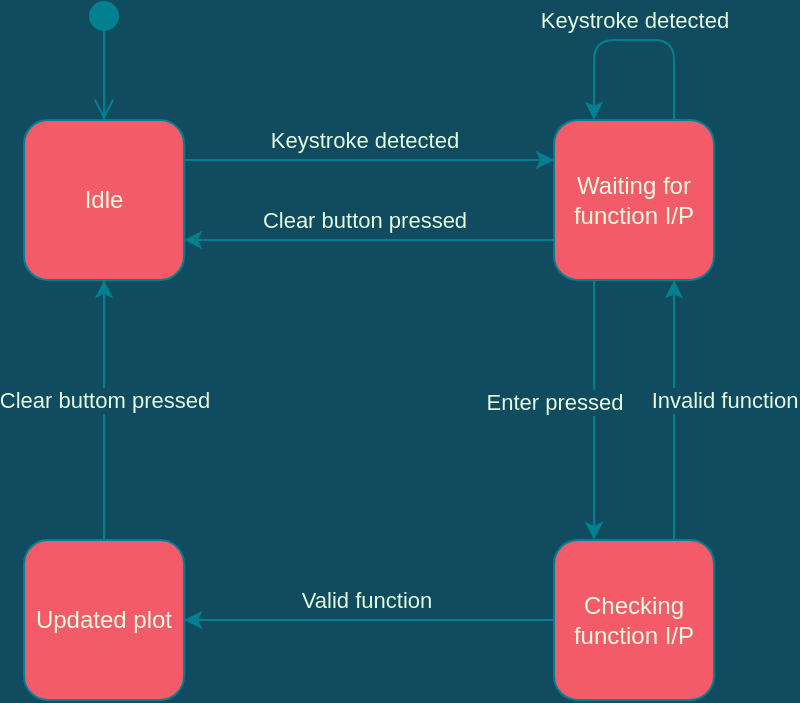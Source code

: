 <mxfile version="14.7.1" type="device" pages="4"><diagram id="BUwNCnOV6ZWlGbzzVMCD" name="State_Diagram"><mxGraphModel dx="868" dy="450" grid="1" gridSize="10" guides="1" tooltips="1" connect="1" arrows="1" fold="1" page="1" pageScale="1" pageWidth="850" pageHeight="1100" background="#114B5F" math="0" shadow="0"><root><mxCell id="0"/><mxCell id="1" parent="0"/><mxCell id="oFl2m5--M46B6-5sUczh-5" style="edgeStyle=orthogonalEdgeStyle;orthogonalLoop=1;jettySize=auto;html=1;exitX=1;exitY=0.25;exitDx=0;exitDy=0;entryX=0;entryY=0.25;entryDx=0;entryDy=0;curved=1;labelBackgroundColor=#114B5F;strokeColor=#028090;fontColor=#E4FDE1;" edge="1" parent="1" source="oFl2m5--M46B6-5sUczh-1" target="oFl2m5--M46B6-5sUczh-2"><mxGeometry relative="1" as="geometry"/></mxCell><mxCell id="oFl2m5--M46B6-5sUczh-7" value="Keystroke detected" style="edgeLabel;html=1;align=center;verticalAlign=middle;resizable=0;points=[];rounded=1;labelBackgroundColor=#114B5F;fontColor=#E4FDE1;" vertex="1" connectable="0" parent="oFl2m5--M46B6-5sUczh-5"><mxGeometry x="-0.362" y="2" relative="1" as="geometry"><mxPoint x="31" y="-8" as="offset"/></mxGeometry></mxCell><mxCell id="oFl2m5--M46B6-5sUczh-1" value="Idle" style="whiteSpace=wrap;html=1;aspect=fixed;rounded=1;fillColor=#F45B69;strokeColor=#028090;fontColor=#E4FDE1;" vertex="1" parent="1"><mxGeometry x="260" y="410" width="80" height="80" as="geometry"/></mxCell><mxCell id="oFl2m5--M46B6-5sUczh-6" style="edgeStyle=orthogonalEdgeStyle;orthogonalLoop=1;jettySize=auto;html=1;exitX=0;exitY=0.75;exitDx=0;exitDy=0;entryX=1;entryY=0.75;entryDx=0;entryDy=0;curved=1;labelBackgroundColor=#114B5F;strokeColor=#028090;fontColor=#E4FDE1;" edge="1" parent="1" source="oFl2m5--M46B6-5sUczh-2" target="oFl2m5--M46B6-5sUczh-1"><mxGeometry relative="1" as="geometry"/></mxCell><mxCell id="oFl2m5--M46B6-5sUczh-8" value="Clear button pressed" style="edgeLabel;html=1;align=center;verticalAlign=middle;resizable=0;points=[];rounded=1;labelBackgroundColor=#114B5F;fontColor=#E4FDE1;" vertex="1" connectable="0" parent="oFl2m5--M46B6-5sUczh-6"><mxGeometry x="-0.146" y="3" relative="1" as="geometry"><mxPoint x="-16" y="-13" as="offset"/></mxGeometry></mxCell><mxCell id="oFl2m5--M46B6-5sUczh-22" style="edgeStyle=orthogonalEdgeStyle;orthogonalLoop=1;jettySize=auto;html=1;exitX=0.25;exitY=1;exitDx=0;exitDy=0;entryX=0.25;entryY=0;entryDx=0;entryDy=0;curved=1;labelBackgroundColor=#114B5F;strokeColor=#028090;fontColor=#E4FDE1;" edge="1" parent="1" source="oFl2m5--M46B6-5sUczh-2" target="oFl2m5--M46B6-5sUczh-21"><mxGeometry relative="1" as="geometry"/></mxCell><mxCell id="oFl2m5--M46B6-5sUczh-27" value="Enter pressed" style="edgeLabel;html=1;align=center;verticalAlign=middle;resizable=0;points=[];direction=south;rotation=0;rounded=1;labelBackgroundColor=#114B5F;fontColor=#E4FDE1;" vertex="1" connectable="0" parent="oFl2m5--M46B6-5sUczh-22"><mxGeometry x="-0.256" y="-1" relative="1" as="geometry"><mxPoint x="-19" y="12" as="offset"/></mxGeometry></mxCell><mxCell id="oFl2m5--M46B6-5sUczh-2" value="Waiting for function I/P" style="whiteSpace=wrap;html=1;aspect=fixed;rounded=1;fillColor=#F45B69;strokeColor=#028090;fontColor=#E4FDE1;" vertex="1" parent="1"><mxGeometry x="525" y="410" width="80" height="80" as="geometry"/></mxCell><mxCell id="oFl2m5--M46B6-5sUczh-17" style="edgeStyle=orthogonalEdgeStyle;orthogonalLoop=1;jettySize=auto;html=1;exitX=0.5;exitY=0;exitDx=0;exitDy=0;entryX=0.5;entryY=1;entryDx=0;entryDy=0;curved=1;labelBackgroundColor=#114B5F;strokeColor=#028090;fontColor=#E4FDE1;" edge="1" parent="1" source="oFl2m5--M46B6-5sUczh-3" target="oFl2m5--M46B6-5sUczh-1"><mxGeometry relative="1" as="geometry"/></mxCell><mxCell id="oFl2m5--M46B6-5sUczh-18" value="Clear buttom pressed" style="edgeLabel;html=1;align=center;verticalAlign=middle;resizable=0;points=[];rotation=0;rounded=1;labelBackgroundColor=#114B5F;fontColor=#E4FDE1;" vertex="1" connectable="0" parent="oFl2m5--M46B6-5sUczh-17"><mxGeometry x="-0.469" y="4" relative="1" as="geometry"><mxPoint x="4" y="-36" as="offset"/></mxGeometry></mxCell><mxCell id="oFl2m5--M46B6-5sUczh-3" value="Updated plot" style="whiteSpace=wrap;html=1;aspect=fixed;rounded=1;fillColor=#F45B69;strokeColor=#028090;fontColor=#E4FDE1;" vertex="1" parent="1"><mxGeometry x="260" y="620" width="80" height="80" as="geometry"/></mxCell><mxCell id="oFl2m5--M46B6-5sUczh-28" style="edgeStyle=orthogonalEdgeStyle;orthogonalLoop=1;jettySize=auto;html=1;exitX=0;exitY=0.5;exitDx=0;exitDy=0;entryX=1;entryY=0.5;entryDx=0;entryDy=0;curved=1;labelBackgroundColor=#114B5F;strokeColor=#028090;fontColor=#E4FDE1;" edge="1" parent="1" source="oFl2m5--M46B6-5sUczh-21" target="oFl2m5--M46B6-5sUczh-3"><mxGeometry relative="1" as="geometry"/></mxCell><mxCell id="oFl2m5--M46B6-5sUczh-30" value="Valid function" style="edgeLabel;html=1;align=center;verticalAlign=middle;resizable=0;points=[];rounded=1;labelBackgroundColor=#114B5F;fontColor=#E4FDE1;" vertex="1" connectable="0" parent="oFl2m5--M46B6-5sUczh-28"><mxGeometry x="-0.301" y="-2" relative="1" as="geometry"><mxPoint x="-30" y="-8" as="offset"/></mxGeometry></mxCell><mxCell id="oFl2m5--M46B6-5sUczh-40" style="edgeStyle=orthogonalEdgeStyle;curved=0;rounded=1;sketch=0;orthogonalLoop=1;jettySize=auto;html=1;exitX=0.75;exitY=0;exitDx=0;exitDy=0;entryX=0.75;entryY=1;entryDx=0;entryDy=0;labelBackgroundColor=#114B5F;strokeColor=#028090;fontColor=#E4FDE1;" edge="1" parent="1" source="oFl2m5--M46B6-5sUczh-21" target="oFl2m5--M46B6-5sUczh-2"><mxGeometry relative="1" as="geometry"/></mxCell><mxCell id="oFl2m5--M46B6-5sUczh-41" value="Invalid function" style="edgeLabel;html=1;align=center;verticalAlign=middle;resizable=0;points=[];labelBackgroundColor=#114B5F;fontColor=#E4FDE1;" vertex="1" connectable="0" parent="oFl2m5--M46B6-5sUczh-40"><mxGeometry x="0.128" relative="1" as="geometry"><mxPoint x="25" y="3" as="offset"/></mxGeometry></mxCell><mxCell id="oFl2m5--M46B6-5sUczh-21" value="Checking function I/P" style="whiteSpace=wrap;html=1;aspect=fixed;rounded=1;fillColor=#F45B69;strokeColor=#028090;fontColor=#E4FDE1;" vertex="1" parent="1"><mxGeometry x="525" y="620" width="80" height="80" as="geometry"/></mxCell><mxCell id="oFl2m5--M46B6-5sUczh-34" value="" style="html=1;verticalAlign=bottom;startArrow=circle;startFill=1;endArrow=open;startSize=6;endSize=8;entryX=0.5;entryY=0;entryDx=0;entryDy=0;curved=1;labelBackgroundColor=#114B5F;strokeColor=#028090;fontColor=#E4FDE1;" edge="1" parent="1" target="oFl2m5--M46B6-5sUczh-1"><mxGeometry y="20" width="80" relative="1" as="geometry"><mxPoint x="300" y="350" as="sourcePoint"/><mxPoint x="360" y="360" as="targetPoint"/><mxPoint as="offset"/></mxGeometry></mxCell><mxCell id="8VOcU1OOOVbekmbt_oAq-1" style="edgeStyle=orthogonalEdgeStyle;curved=0;rounded=1;sketch=0;orthogonalLoop=1;jettySize=auto;html=1;exitX=0.75;exitY=0;exitDx=0;exitDy=0;entryX=0.25;entryY=0;entryDx=0;entryDy=0;labelBackgroundColor=#114B5F;strokeColor=#028090;fontColor=#E4FDE1;" edge="1" parent="1" source="oFl2m5--M46B6-5sUczh-2" target="oFl2m5--M46B6-5sUczh-2"><mxGeometry relative="1" as="geometry"><Array as="points"><mxPoint x="585" y="370"/><mxPoint x="545" y="370"/></Array></mxGeometry></mxCell><mxCell id="8VOcU1OOOVbekmbt_oAq-3" value="Keystroke detected" style="edgeLabel;html=1;align=center;verticalAlign=middle;resizable=0;points=[];labelBackgroundColor=#114B5F;fontColor=#E4FDE1;" vertex="1" connectable="0" parent="8VOcU1OOOVbekmbt_oAq-1"><mxGeometry x="-0.25" y="-1" relative="1" as="geometry"><mxPoint x="-15" y="-9" as="offset"/></mxGeometry></mxCell></root></mxGraphModel></diagram><diagram id="69HEmIag8C__gRfPZcum" name="Use_Case_Diagram"><mxGraphModel dx="1240" dy="1743" grid="1" gridSize="10" guides="1" tooltips="1" connect="1" arrows="1" fold="1" page="1" pageScale="1" pageWidth="850" pageHeight="1100" background="#283618" math="0" shadow="0"><root><mxCell id="c3AZD83K9-aWAezS7oFV-0"/><mxCell id="c3AZD83K9-aWAezS7oFV-1" parent="c3AZD83K9-aWAezS7oFV-0"/><mxCell id="c3AZD83K9-aWAezS7oFV-5" value="" style="rounded=0;whiteSpace=wrap;html=1;sketch=0;fillColor=none;strokeColor=#DDA15E;fontColor=#FEFAE0;" vertex="1" parent="c3AZD83K9-aWAezS7oFV-1"><mxGeometry x="200" y="-900" width="500" height="540" as="geometry"/></mxCell><mxCell id="c3AZD83K9-aWAezS7oFV-23" style="rounded=0;sketch=0;orthogonalLoop=1;jettySize=auto;html=1;exitX=1;exitY=0.333;exitDx=0;exitDy=0;exitPerimeter=0;entryX=0;entryY=0.5;entryDx=0;entryDy=0;startArrow=none;startFill=0;endArrow=none;endFill=0;jumpStyle=none;labelBackgroundColor=#283618;strokeColor=#DDA15E;fontColor=#FEFAE0;" edge="1" parent="c3AZD83K9-aWAezS7oFV-1" source="c3AZD83K9-aWAezS7oFV-6" target="c3AZD83K9-aWAezS7oFV-7"><mxGeometry relative="1" as="geometry"/></mxCell><mxCell id="c3AZD83K9-aWAezS7oFV-24" style="rounded=0;sketch=0;orthogonalLoop=1;jettySize=auto;html=1;exitX=1;exitY=0.333;exitDx=0;exitDy=0;exitPerimeter=0;entryX=0;entryY=0.5;entryDx=0;entryDy=0;startArrow=none;startFill=0;endArrow=none;endFill=0;labelBackgroundColor=#283618;strokeColor=#DDA15E;fontColor=#FEFAE0;" edge="1" parent="c3AZD83K9-aWAezS7oFV-1" source="c3AZD83K9-aWAezS7oFV-6" target="c3AZD83K9-aWAezS7oFV-8"><mxGeometry relative="1" as="geometry"/></mxCell><mxCell id="c3AZD83K9-aWAezS7oFV-6" value="Actor" style="shape=umlActor;verticalLabelPosition=bottom;verticalAlign=top;html=1;rounded=0;sketch=0;fillColor=none;strokeColor=#DDA15E;fontColor=#FEFAE0;" vertex="1" parent="c3AZD83K9-aWAezS7oFV-1"><mxGeometry x="110" y="-650" width="30" height="60" as="geometry"/></mxCell><mxCell id="c3AZD83K9-aWAezS7oFV-22" style="edgeStyle=orthogonalEdgeStyle;rounded=0;sketch=0;orthogonalLoop=1;jettySize=auto;html=1;exitX=0.5;exitY=1;exitDx=0;exitDy=0;endArrow=none;endFill=0;startArrow=block;startFill=0;labelBackgroundColor=#283618;strokeColor=#DDA15E;fontColor=#FEFAE0;" edge="1" parent="c3AZD83K9-aWAezS7oFV-1" source="c3AZD83K9-aWAezS7oFV-7"><mxGeometry relative="1" as="geometry"><mxPoint x="455" y="-690" as="targetPoint"/></mxGeometry></mxCell><mxCell id="c3AZD83K9-aWAezS7oFV-7" value="Type in function" style="ellipse;whiteSpace=wrap;html=1;rounded=0;sketch=0;fillColor=#BC6C25;strokeColor=#DDA15E;fontColor=#FEFAE0;" vertex="1" parent="c3AZD83K9-aWAezS7oFV-1"><mxGeometry x="385" y="-810" width="140" height="70" as="geometry"/></mxCell><mxCell id="c3AZD83K9-aWAezS7oFV-8" value="Alter axis limits" style="ellipse;whiteSpace=wrap;html=1;rounded=0;sketch=0;fillColor=#BC6C25;strokeColor=#DDA15E;fontColor=#FEFAE0;" vertex="1" parent="c3AZD83K9-aWAezS7oFV-1"><mxGeometry x="270" y="-480" width="140" height="70" as="geometry"/></mxCell><mxCell id="c3AZD83K9-aWAezS7oFV-10" value="Clear Plot" style="ellipse;whiteSpace=wrap;html=1;rounded=0;sketch=0;fillColor=#BC6C25;strokeColor=#DDA15E;fontColor=#FEFAE0;" vertex="1" parent="c3AZD83K9-aWAezS7oFV-1"><mxGeometry x="500" y="-480" width="140" height="70" as="geometry"/></mxCell><mxCell id="c3AZD83K9-aWAezS7oFV-12" value="Display &quot;invalid entry&quot;" style="ellipse;whiteSpace=wrap;html=1;rounded=0;sketch=0;fillColor=#BC6C25;strokeColor=#DDA15E;fontColor=#FEFAE0;" vertex="1" parent="c3AZD83K9-aWAezS7oFV-1"><mxGeometry x="270" y="-670" width="140" height="70" as="geometry"/></mxCell><mxCell id="c3AZD83K9-aWAezS7oFV-21" style="edgeStyle=orthogonalEdgeStyle;rounded=0;sketch=0;orthogonalLoop=1;jettySize=auto;html=1;exitX=0.5;exitY=0;exitDx=0;exitDy=0;entryX=0.5;entryY=0;entryDx=0;entryDy=0;endArrow=none;endFill=0;labelBackgroundColor=#283618;strokeColor=#DDA15E;fontColor=#FEFAE0;" edge="1" parent="c3AZD83K9-aWAezS7oFV-1" source="c3AZD83K9-aWAezS7oFV-13" target="c3AZD83K9-aWAezS7oFV-12"><mxGeometry relative="1" as="geometry"/></mxCell><mxCell id="c3AZD83K9-aWAezS7oFV-26" style="edgeStyle=none;rounded=0;sketch=0;jumpStyle=none;orthogonalLoop=1;jettySize=auto;html=1;exitX=0.5;exitY=1;exitDx=0;exitDy=0;entryX=0.5;entryY=0;entryDx=0;entryDy=0;startArrow=open;startFill=0;endArrow=none;endFill=0;dashed=1;labelBackgroundColor=#283618;strokeColor=#DDA15E;fontColor=#FEFAE0;" edge="1" parent="c3AZD83K9-aWAezS7oFV-1" source="c3AZD83K9-aWAezS7oFV-13" target="c3AZD83K9-aWAezS7oFV-10"><mxGeometry relative="1" as="geometry"/></mxCell><mxCell id="c3AZD83K9-aWAezS7oFV-29" value="&amp;lt;&amp;lt;extend&amp;gt;&amp;gt;" style="edgeLabel;html=1;align=center;verticalAlign=middle;resizable=0;points=[];labelBackgroundColor=#283618;fontColor=#FEFAE0;" vertex="1" connectable="0" parent="c3AZD83K9-aWAezS7oFV-26"><mxGeometry x="-0.2" relative="1" as="geometry"><mxPoint as="offset"/></mxGeometry></mxCell><mxCell id="c3AZD83K9-aWAezS7oFV-27" style="edgeStyle=none;rounded=0;sketch=0;jumpStyle=none;orthogonalLoop=1;jettySize=auto;html=1;exitX=0;exitY=1;exitDx=0;exitDy=0;entryX=0.5;entryY=0;entryDx=0;entryDy=0;startArrow=open;startFill=0;endArrow=none;endFill=0;dashed=1;labelBackgroundColor=#283618;strokeColor=#DDA15E;fontColor=#FEFAE0;" edge="1" parent="c3AZD83K9-aWAezS7oFV-1" source="c3AZD83K9-aWAezS7oFV-13" target="c3AZD83K9-aWAezS7oFV-8"><mxGeometry relative="1" as="geometry"/></mxCell><mxCell id="c3AZD83K9-aWAezS7oFV-28" value="&amp;lt;&amp;lt;extend&amp;gt;&amp;gt;" style="edgeLabel;html=1;align=center;verticalAlign=middle;resizable=0;points=[];labelBackgroundColor=#283618;fontColor=#FEFAE0;" vertex="1" connectable="0" parent="c3AZD83K9-aWAezS7oFV-27"><mxGeometry x="-0.194" y="4" relative="1" as="geometry"><mxPoint x="-1" as="offset"/></mxGeometry></mxCell><mxCell id="c3AZD83K9-aWAezS7oFV-13" value="Plot function" style="ellipse;whiteSpace=wrap;html=1;rounded=0;sketch=0;fillColor=#BC6C25;strokeColor=#DDA15E;fontColor=#FEFAE0;" vertex="1" parent="c3AZD83K9-aWAezS7oFV-1"><mxGeometry x="500" y="-670" width="140" height="70" as="geometry"/></mxCell><mxCell id="c3AZD83K9-aWAezS7oFV-31" value="Graphilia" style="text;html=1;align=center;verticalAlign=middle;resizable=0;points=[];autosize=1;strokeColor=none;fontSize=19;fontColor=#FEFAE0;" vertex="1" parent="c3AZD83K9-aWAezS7oFV-1"><mxGeometry x="410" y="-895" width="90" height="30" as="geometry"/></mxCell></root></mxGraphModel></diagram><diagram id="btFc100WNveMe8XHVwag" name="Component_Diagram"><mxGraphModel dx="868" dy="450" grid="1" gridSize="10" guides="1" tooltips="1" connect="1" arrows="1" fold="1" page="1" pageScale="1" pageWidth="850" pageHeight="1100" background="#DAD2D8" math="0" shadow="0"><root><mxCell id="CU-QXNUfcI2ZgfOWoMd3-0"/><mxCell id="CU-QXNUfcI2ZgfOWoMd3-1" parent="CU-QXNUfcI2ZgfOWoMd3-0"/><mxCell id="CU-QXNUfcI2ZgfOWoMd3-2" value="&lt;p style=&quot;margin: 0px ; margin-top: 6px ; text-align: center&quot;&gt;«subsystem»&lt;br&gt;&lt;b&gt;UI_window&lt;/b&gt;&lt;/p&gt;" style="align=left;overflow=fill;html=1;dropTarget=0;rounded=0;sketch=0;fillColor=#FAE5C7;strokeColor=#0F8B8D;fontColor=#143642;" vertex="1" parent="CU-QXNUfcI2ZgfOWoMd3-1"><mxGeometry x="140" y="180" width="550" height="220" as="geometry"/></mxCell><mxCell id="CU-QXNUfcI2ZgfOWoMd3-3" value="" style="shape=component;jettyWidth=8;jettyHeight=4;fillColor=#FAE5C7;strokeColor=#0F8B8D;fontColor=#143642;" vertex="1" parent="CU-QXNUfcI2ZgfOWoMd3-2"><mxGeometry x="1" width="20" height="20" relative="1" as="geometry"><mxPoint x="-24" y="4" as="offset"/></mxGeometry></mxCell><mxCell id="CU-QXNUfcI2ZgfOWoMd3-24" style="edgeStyle=orthogonalEdgeStyle;curved=0;rounded=1;sketch=0;orthogonalLoop=1;jettySize=auto;html=1;exitX=1;exitY=0.5;exitDx=0;exitDy=0;endArrow=box;endFill=0;exitPerimeter=0;labelBackgroundColor=#DAD2D8;strokeColor=#A8201A;fontColor=#143642;" edge="1" parent="CU-QXNUfcI2ZgfOWoMd3-1" source="CU-QXNUfcI2ZgfOWoMd3-94" target="CU-QXNUfcI2ZgfOWoMd3-2"><mxGeometry relative="1" as="geometry"><mxPoint x="51" y="290" as="sourcePoint"/></mxGeometry></mxCell><mxCell id="CU-QXNUfcI2ZgfOWoMd3-104" style="edgeStyle=orthogonalEdgeStyle;curved=0;rounded=1;sketch=0;orthogonalLoop=1;jettySize=auto;html=1;exitX=0.25;exitY=1;exitDx=0;exitDy=0;endArrow=none;endFill=0;startArrow=box;startFill=0;labelBackgroundColor=#DAD2D8;strokeColor=#A8201A;fontColor=#143642;" edge="1" parent="CU-QXNUfcI2ZgfOWoMd3-1" source="CU-QXNUfcI2ZgfOWoMd3-17"><mxGeometry relative="1" as="geometry"><mxPoint x="225" y="400" as="targetPoint"/><Array as="points"><mxPoint x="225" y="360"/><mxPoint x="225" y="360"/></Array></mxGeometry></mxCell><mxCell id="CU-QXNUfcI2ZgfOWoMd3-114" style="edgeStyle=orthogonalEdgeStyle;curved=0;rounded=1;sketch=0;orthogonalLoop=1;jettySize=auto;html=1;exitX=0.75;exitY=1;exitDx=0;exitDy=0;endArrow=none;endFill=0;entryX=0.5;entryY=1;entryDx=0;entryDy=0;startArrow=box;startFill=0;labelBackgroundColor=#DAD2D8;strokeColor=#A8201A;fontColor=#143642;" edge="1" parent="CU-QXNUfcI2ZgfOWoMd3-1" source="CU-QXNUfcI2ZgfOWoMd3-17" target="CU-QXNUfcI2ZgfOWoMd3-2"><mxGeometry relative="1" as="geometry"><Array as="points"><mxPoint x="302" y="370"/><mxPoint x="415" y="370"/></Array></mxGeometry></mxCell><mxCell id="CU-QXNUfcI2ZgfOWoMd3-17" value="&lt;p style=&quot;margin: 0px ; margin-top: 6px ; text-align: center&quot;&gt;&lt;b&gt;UI_widgets&lt;/b&gt;&lt;/p&gt;&lt;hr&gt;&lt;p style=&quot;margin: 0px ; margin-left: 8px&quot;&gt;+ update_UI()&lt;br&gt;&lt;/p&gt;" style="align=left;overflow=fill;html=1;dropTarget=0;rounded=0;sketch=0;fillColor=#FAE5C7;strokeColor=#0F8B8D;fontColor=#143642;" vertex="1" parent="CU-QXNUfcI2ZgfOWoMd3-1"><mxGeometry x="186" y="245" width="154" height="90" as="geometry"/></mxCell><mxCell id="CU-QXNUfcI2ZgfOWoMd3-18" value="" style="shape=component;jettyWidth=8;jettyHeight=4;fillColor=#FAE5C7;strokeColor=#0F8B8D;fontColor=#143642;" vertex="1" parent="CU-QXNUfcI2ZgfOWoMd3-17"><mxGeometry x="1" width="20" height="20" relative="1" as="geometry"><mxPoint x="-24" y="4" as="offset"/></mxGeometry></mxCell><mxCell id="CU-QXNUfcI2ZgfOWoMd3-136" style="edgeStyle=orthogonalEdgeStyle;curved=0;rounded=1;sketch=0;orthogonalLoop=1;jettySize=auto;html=1;exitX=0.5;exitY=1;exitDx=0;exitDy=0;endArrow=none;endFill=0;startArrow=box;startFill=0;labelBackgroundColor=#DAD2D8;strokeColor=#A8201A;fontColor=#143642;" edge="1" parent="CU-QXNUfcI2ZgfOWoMd3-1"><mxGeometry relative="1" as="geometry"><mxPoint x="559" y="335" as="sourcePoint"/><mxPoint x="606" y="400" as="targetPoint"/><Array as="points"><mxPoint x="559" y="355"/><mxPoint x="606" y="355"/></Array></mxGeometry></mxCell><mxCell id="CU-QXNUfcI2ZgfOWoMd3-19" value="&lt;p style=&quot;margin: 0px ; margin-top: 6px ; text-align: center&quot;&gt;&lt;b&gt;UI_axis&lt;/b&gt;&lt;/p&gt;&lt;hr&gt;&lt;p style=&quot;margin: 0px ; margin-left: 8px&quot;&gt;+ init_axis()&lt;br&gt;+ update_axis()&lt;/p&gt;" style="align=left;overflow=fill;html=1;dropTarget=0;rounded=0;sketch=0;fillColor=#FAE5C7;strokeColor=#0F8B8D;fontColor=#143642;" vertex="1" parent="CU-QXNUfcI2ZgfOWoMd3-1"><mxGeometry x="490" y="245" width="154" height="90" as="geometry"/></mxCell><mxCell id="CU-QXNUfcI2ZgfOWoMd3-20" value="" style="shape=component;jettyWidth=8;jettyHeight=4;fillColor=#FAE5C7;strokeColor=#0F8B8D;fontColor=#143642;" vertex="1" parent="CU-QXNUfcI2ZgfOWoMd3-19"><mxGeometry x="1" width="20" height="20" relative="1" as="geometry"><mxPoint x="-24" y="4" as="offset"/></mxGeometry></mxCell><mxCell id="CU-QXNUfcI2ZgfOWoMd3-79" style="edgeStyle=orthogonalEdgeStyle;curved=0;rounded=1;sketch=0;orthogonalLoop=1;jettySize=auto;html=1;entryX=0;entryY=0.5;entryDx=0;entryDy=0;endArrow=box;endFill=0;exitX=0;exitY=0.5;exitDx=0;exitDy=0;labelBackgroundColor=#DAD2D8;strokeColor=#A8201A;fontColor=#143642;" edge="1" parent="CU-QXNUfcI2ZgfOWoMd3-1" source="CU-QXNUfcI2ZgfOWoMd3-2" target="CU-QXNUfcI2ZgfOWoMd3-17"><mxGeometry relative="1" as="geometry"><mxPoint x="156" y="290" as="sourcePoint"/></mxGeometry></mxCell><mxCell id="CU-QXNUfcI2ZgfOWoMd3-90" style="edgeStyle=orthogonalEdgeStyle;curved=0;rounded=1;sketch=0;orthogonalLoop=1;jettySize=auto;html=1;exitX=1;exitY=0.5;exitDx=0;exitDy=0;entryX=1;entryY=0.5;entryDx=0;entryDy=0;endArrow=box;endFill=0;labelBackgroundColor=#DAD2D8;strokeColor=#A8201A;fontColor=#143642;" edge="1" parent="CU-QXNUfcI2ZgfOWoMd3-1" source="CU-QXNUfcI2ZgfOWoMd3-2" target="CU-QXNUfcI2ZgfOWoMd3-19"><mxGeometry relative="1" as="geometry"><mxPoint x="676" y="290" as="sourcePoint"/></mxGeometry></mxCell><mxCell id="CU-QXNUfcI2ZgfOWoMd3-94" value="function" style="shape=requiredInterface;html=1;verticalLabelPosition=top;rounded=0;sketch=0;labelPosition=center;align=center;verticalAlign=bottom;fillColor=#FAE5C7;strokeColor=#0F8B8D;fontColor=#143642;" vertex="1" parent="CU-QXNUfcI2ZgfOWoMd3-1"><mxGeometry x="56" y="280" width="10" height="20" as="geometry"/></mxCell><mxCell id="CU-QXNUfcI2ZgfOWoMd3-97" style="edgeStyle=orthogonalEdgeStyle;curved=0;rounded=1;sketch=0;orthogonalLoop=1;jettySize=auto;html=1;endArrow=box;endFill=0;entryX=1;entryY=0.5;entryDx=0;entryDy=0;labelBackgroundColor=#DAD2D8;strokeColor=#A8201A;fontColor=#143642;" edge="1" parent="CU-QXNUfcI2ZgfOWoMd3-1" source="CU-QXNUfcI2ZgfOWoMd3-96" target="CU-QXNUfcI2ZgfOWoMd3-2"><mxGeometry relative="1" as="geometry"><mxPoint x="720" y="290" as="targetPoint"/></mxGeometry></mxCell><mxCell id="CU-QXNUfcI2ZgfOWoMd3-96" value="" style="ellipse;whiteSpace=wrap;html=1;aspect=fixed;rounded=0;sketch=0;fillColor=#FAE5C7;strokeColor=#0F8B8D;fontColor=#143642;" vertex="1" parent="CU-QXNUfcI2ZgfOWoMd3-1"><mxGeometry x="766" y="282.5" width="15" height="15" as="geometry"/></mxCell><mxCell id="CU-QXNUfcI2ZgfOWoMd3-99" value="graph" style="text;html=1;align=center;verticalAlign=middle;resizable=0;points=[];autosize=1;strokeColor=none;fontColor=#143642;" vertex="1" parent="CU-QXNUfcI2ZgfOWoMd3-1"><mxGeometry x="748.5" y="297.5" width="50" height="20" as="geometry"/></mxCell><mxCell id="CU-QXNUfcI2ZgfOWoMd3-100" value="«component»&lt;br&gt;&lt;b&gt;ValidityCheck&lt;/b&gt;" style="html=1;dropTarget=0;rounded=0;sketch=0;fillColor=#FAE5C7;strokeColor=#0F8B8D;fontColor=#143642;" vertex="1" parent="CU-QXNUfcI2ZgfOWoMd3-1"><mxGeometry x="149" y="510" width="154" height="70" as="geometry"/></mxCell><mxCell id="CU-QXNUfcI2ZgfOWoMd3-101" value="" style="shape=module;jettyWidth=8;jettyHeight=4;fillColor=#FAE5C7;strokeColor=#0F8B8D;fontColor=#143642;" vertex="1" parent="CU-QXNUfcI2ZgfOWoMd3-100"><mxGeometry x="1" width="20" height="20" relative="1" as="geometry"><mxPoint x="-27" y="7" as="offset"/></mxGeometry></mxCell><mxCell id="CU-QXNUfcI2ZgfOWoMd3-141" style="edgeStyle=orthogonalEdgeStyle;curved=0;rounded=1;sketch=0;orthogonalLoop=1;jettySize=auto;html=1;exitX=0;exitY=0.5;exitDx=0;exitDy=0;exitPerimeter=0;startArrow=none;startFill=0;endArrow=box;endFill=0;labelBackgroundColor=#DAD2D8;strokeColor=#A8201A;fontColor=#143642;" edge="1" parent="CU-QXNUfcI2ZgfOWoMd3-1" source="CU-QXNUfcI2ZgfOWoMd3-105"><mxGeometry relative="1" as="geometry"><mxPoint x="226.059" y="400" as="targetPoint"/></mxGeometry></mxCell><mxCell id="CU-QXNUfcI2ZgfOWoMd3-142" style="edgeStyle=orthogonalEdgeStyle;curved=0;rounded=1;sketch=0;orthogonalLoop=1;jettySize=auto;html=1;exitX=1;exitY=0.5;exitDx=0;exitDy=0;exitPerimeter=0;entryX=0.5;entryY=0;entryDx=0;entryDy=0;startArrow=none;startFill=0;endArrow=box;endFill=0;labelBackgroundColor=#DAD2D8;strokeColor=#A8201A;fontColor=#143642;" edge="1" parent="CU-QXNUfcI2ZgfOWoMd3-1" source="CU-QXNUfcI2ZgfOWoMd3-105" target="CU-QXNUfcI2ZgfOWoMd3-100"><mxGeometry relative="1" as="geometry"/></mxCell><mxCell id="CU-QXNUfcI2ZgfOWoMd3-105" value="" style="shape=providedRequiredInterface;html=1;verticalLabelPosition=bottom;rounded=0;sketch=0;rotation=90;fillColor=#FAE5C7;strokeColor=#0F8B8D;fontColor=#143642;" vertex="1" parent="CU-QXNUfcI2ZgfOWoMd3-1"><mxGeometry x="216" y="451" width="20" height="20" as="geometry"/></mxCell><mxCell id="CU-QXNUfcI2ZgfOWoMd3-139" style="edgeStyle=orthogonalEdgeStyle;curved=0;rounded=1;sketch=0;orthogonalLoop=1;jettySize=auto;html=1;exitX=0.5;exitY=1;exitDx=0;exitDy=0;entryX=0;entryY=0.5;entryDx=0;entryDy=0;entryPerimeter=0;endArrow=none;endFill=0;startArrow=box;startFill=0;labelBackgroundColor=#DAD2D8;strokeColor=#A8201A;fontColor=#143642;" edge="1" parent="CU-QXNUfcI2ZgfOWoMd3-1" source="CU-QXNUfcI2ZgfOWoMd3-109" target="CU-QXNUfcI2ZgfOWoMd3-138"><mxGeometry relative="1" as="geometry"/></mxCell><mxCell id="CU-QXNUfcI2ZgfOWoMd3-109" value="«component»&lt;br&gt;&lt;b&gt;Infx2Postfx&lt;/b&gt;" style="html=1;dropTarget=0;rounded=0;sketch=0;fillColor=#FAE5C7;strokeColor=#0F8B8D;fontColor=#143642;" vertex="1" parent="CU-QXNUfcI2ZgfOWoMd3-1"><mxGeometry x="338" y="510" width="154" height="70" as="geometry"/></mxCell><mxCell id="CU-QXNUfcI2ZgfOWoMd3-110" value="" style="shape=module;jettyWidth=8;jettyHeight=4;fillColor=#FAE5C7;strokeColor=#0F8B8D;fontColor=#143642;" vertex="1" parent="CU-QXNUfcI2ZgfOWoMd3-109"><mxGeometry x="1" width="20" height="20" relative="1" as="geometry"><mxPoint x="-27" y="7" as="offset"/></mxGeometry></mxCell><mxCell id="CU-QXNUfcI2ZgfOWoMd3-112" value="" style="edgeStyle=orthogonalEdgeStyle;curved=0;rounded=1;sketch=0;orthogonalLoop=1;jettySize=auto;html=1;endArrow=box;endFill=0;labelBackgroundColor=#DAD2D8;strokeColor=#A8201A;fontColor=#143642;" edge="1" parent="CU-QXNUfcI2ZgfOWoMd3-1" source="CU-QXNUfcI2ZgfOWoMd3-111" target="CU-QXNUfcI2ZgfOWoMd3-109"><mxGeometry relative="1" as="geometry"/></mxCell><mxCell id="CU-QXNUfcI2ZgfOWoMd3-113" value="" style="edgeStyle=orthogonalEdgeStyle;curved=0;rounded=1;sketch=0;orthogonalLoop=1;jettySize=auto;html=1;endArrow=box;endFill=0;entryX=0.5;entryY=1;entryDx=0;entryDy=0;labelBackgroundColor=#DAD2D8;strokeColor=#A8201A;fontColor=#143642;" edge="1" parent="CU-QXNUfcI2ZgfOWoMd3-1" source="CU-QXNUfcI2ZgfOWoMd3-111" target="CU-QXNUfcI2ZgfOWoMd3-2"><mxGeometry relative="1" as="geometry"/></mxCell><mxCell id="CU-QXNUfcI2ZgfOWoMd3-111" value="" style="shape=providedRequiredInterface;html=1;verticalLabelPosition=bottom;rounded=0;sketch=0;rotation=90;fillColor=#FAE5C7;strokeColor=#0F8B8D;fontColor=#143642;" vertex="1" parent="CU-QXNUfcI2ZgfOWoMd3-1"><mxGeometry x="405" y="450" width="20" height="20" as="geometry"/></mxCell><mxCell id="CU-QXNUfcI2ZgfOWoMd3-116" value="«component»&lt;br&gt;&lt;b&gt;computeFuncOut&lt;/b&gt;" style="html=1;dropTarget=0;rounded=0;sketch=0;fillColor=#FAE5C7;strokeColor=#0F8B8D;fontColor=#143642;" vertex="1" parent="CU-QXNUfcI2ZgfOWoMd3-1"><mxGeometry x="530" y="510" width="154" height="70" as="geometry"/></mxCell><mxCell id="CU-QXNUfcI2ZgfOWoMd3-117" value="" style="shape=module;jettyWidth=8;jettyHeight=4;fillColor=#FAE5C7;strokeColor=#0F8B8D;fontColor=#143642;" vertex="1" parent="CU-QXNUfcI2ZgfOWoMd3-116"><mxGeometry x="1" width="20" height="20" relative="1" as="geometry"><mxPoint x="-27" y="7" as="offset"/></mxGeometry></mxCell><mxCell id="CU-QXNUfcI2ZgfOWoMd3-120" style="edgeStyle=orthogonalEdgeStyle;curved=0;rounded=1;sketch=0;orthogonalLoop=1;jettySize=auto;html=1;entryX=0.5;entryY=0;entryDx=0;entryDy=0;endArrow=box;endFill=0;labelBackgroundColor=#DAD2D8;strokeColor=#A8201A;fontColor=#143642;" edge="1" parent="CU-QXNUfcI2ZgfOWoMd3-1" source="CU-QXNUfcI2ZgfOWoMd3-118" target="CU-QXNUfcI2ZgfOWoMd3-116"><mxGeometry relative="1" as="geometry"/></mxCell><mxCell id="CU-QXNUfcI2ZgfOWoMd3-122" style="edgeStyle=orthogonalEdgeStyle;curved=0;rounded=1;sketch=0;orthogonalLoop=1;jettySize=auto;html=1;exitX=0;exitY=0.5;exitDx=0;exitDy=0;exitPerimeter=0;endArrow=box;endFill=0;labelBackgroundColor=#DAD2D8;strokeColor=#A8201A;fontColor=#143642;" edge="1" parent="CU-QXNUfcI2ZgfOWoMd3-1"><mxGeometry relative="1" as="geometry"><mxPoint x="608" y="451" as="sourcePoint"/><mxPoint x="606" y="400" as="targetPoint"/><Array as="points"><mxPoint x="606" y="451"/></Array></mxGeometry></mxCell><mxCell id="CU-QXNUfcI2ZgfOWoMd3-118" value="" style="shape=providedRequiredInterface;html=1;verticalLabelPosition=bottom;rounded=0;sketch=0;rotation=90;fillColor=#FAE5C7;strokeColor=#0F8B8D;fontColor=#143642;" vertex="1" parent="CU-QXNUfcI2ZgfOWoMd3-1"><mxGeometry x="597" y="451" width="20" height="20" as="geometry"/></mxCell><mxCell id="CU-QXNUfcI2ZgfOWoMd3-128" value="functionOut" style="text;html=1;align=center;verticalAlign=middle;resizable=0;points=[];autosize=1;strokeColor=none;rotation=-90;fontColor=#143642;" vertex="1" parent="CU-QXNUfcI2ZgfOWoMd3-1"><mxGeometry x="630" y="450" width="80" height="20" as="geometry"/></mxCell><mxCell id="CU-QXNUfcI2ZgfOWoMd3-140" style="edgeStyle=orthogonalEdgeStyle;curved=0;rounded=1;sketch=0;orthogonalLoop=1;jettySize=auto;html=1;exitX=1;exitY=0.5;exitDx=0;exitDy=0;exitPerimeter=0;entryX=0.5;entryY=1;entryDx=0;entryDy=0;endArrow=box;endFill=0;labelBackgroundColor=#DAD2D8;strokeColor=#A8201A;fontColor=#143642;" edge="1" parent="CU-QXNUfcI2ZgfOWoMd3-1" source="CU-QXNUfcI2ZgfOWoMd3-138" target="CU-QXNUfcI2ZgfOWoMd3-116"><mxGeometry relative="1" as="geometry"/></mxCell><mxCell id="CU-QXNUfcI2ZgfOWoMd3-138" value="postfxFunc" style="shape=providedRequiredInterface;html=1;verticalLabelPosition=bottom;rounded=0;sketch=0;fillColor=#FAE5C7;strokeColor=#0F8B8D;fontColor=#143642;" vertex="1" parent="CU-QXNUfcI2ZgfOWoMd3-1"><mxGeometry x="500" y="600" width="20" height="20" as="geometry"/></mxCell><mxCell id="CU-QXNUfcI2ZgfOWoMd3-144" value="function" style="text;html=1;align=center;verticalAlign=middle;resizable=0;points=[];autosize=1;strokeColor=none;rotation=-90;fontColor=#143642;" vertex="1" parent="CU-QXNUfcI2ZgfOWoMd3-1"><mxGeometry x="405" y="451" width="60" height="20" as="geometry"/></mxCell><mxCell id="CU-QXNUfcI2ZgfOWoMd3-145" value="function" style="text;html=1;align=center;verticalAlign=middle;resizable=0;points=[];autosize=1;strokeColor=none;rotation=-90;fontColor=#143642;" vertex="1" parent="CU-QXNUfcI2ZgfOWoMd3-1"><mxGeometry x="216" y="451" width="60" height="20" as="geometry"/></mxCell><mxCell id="CU-QXNUfcI2ZgfOWoMd3-150" style="edgeStyle=orthogonalEdgeStyle;curved=0;rounded=1;sketch=0;orthogonalLoop=1;jettySize=auto;html=1;entryX=1;entryY=0.5;entryDx=0;entryDy=0;startArrow=none;startFill=0;endArrow=box;endFill=0;labelBackgroundColor=#DAD2D8;strokeColor=#A8201A;fontColor=#143642;" edge="1" parent="CU-QXNUfcI2ZgfOWoMd3-1" source="CU-QXNUfcI2ZgfOWoMd3-149" target="CU-QXNUfcI2ZgfOWoMd3-17"><mxGeometry relative="1" as="geometry"/></mxCell><mxCell id="CU-QXNUfcI2ZgfOWoMd3-151" style="edgeStyle=orthogonalEdgeStyle;curved=0;rounded=1;sketch=0;orthogonalLoop=1;jettySize=auto;html=1;exitX=1;exitY=0.5;exitDx=0;exitDy=0;exitPerimeter=0;entryX=0;entryY=0.5;entryDx=0;entryDy=0;startArrow=none;startFill=0;endArrow=box;endFill=0;labelBackgroundColor=#DAD2D8;strokeColor=#A8201A;fontColor=#143642;" edge="1" parent="CU-QXNUfcI2ZgfOWoMd3-1" source="CU-QXNUfcI2ZgfOWoMd3-149" target="CU-QXNUfcI2ZgfOWoMd3-19"><mxGeometry relative="1" as="geometry"/></mxCell><mxCell id="CU-QXNUfcI2ZgfOWoMd3-149" value="clear" style="shape=providedRequiredInterface;html=1;verticalLabelPosition=bottom;rounded=0;sketch=0;fillColor=#FAE5C7;strokeColor=#0F8B8D;fontColor=#143642;" vertex="1" parent="CU-QXNUfcI2ZgfOWoMd3-1"><mxGeometry x="400" y="279.5" width="20" height="20" as="geometry"/></mxCell><mxCell id="RHzy13_BCcaup2819Du4-0" style="edgeStyle=orthogonalEdgeStyle;curved=0;rounded=1;sketch=0;orthogonalLoop=1;jettySize=auto;html=1;exitX=1;exitY=0.5;exitDx=0;exitDy=0;endArrow=box;endFill=0;exitPerimeter=0;labelBackgroundColor=#DAD2D8;strokeColor=#A8201A;fontColor=#143642;" edge="1" parent="CU-QXNUfcI2ZgfOWoMd3-1" source="RHzy13_BCcaup2819Du4-2"><mxGeometry relative="1" as="geometry"><mxPoint x="51" y="320" as="sourcePoint"/><mxPoint x="140" y="320" as="targetPoint"/></mxGeometry></mxCell><mxCell id="RHzy13_BCcaup2819Du4-1" style="edgeStyle=orthogonalEdgeStyle;curved=0;rounded=1;sketch=0;orthogonalLoop=1;jettySize=auto;html=1;entryX=0;entryY=0.5;entryDx=0;entryDy=0;endArrow=box;endFill=0;exitX=0;exitY=0.5;exitDx=0;exitDy=0;labelBackgroundColor=#DAD2D8;strokeColor=#A8201A;fontColor=#143642;" edge="1" parent="CU-QXNUfcI2ZgfOWoMd3-1"><mxGeometry relative="1" as="geometry"><mxPoint x="140" y="320" as="sourcePoint"/><mxPoint x="186" y="320" as="targetPoint"/></mxGeometry></mxCell><mxCell id="RHzy13_BCcaup2819Du4-2" value="clear" style="shape=requiredInterface;html=1;verticalLabelPosition=bottom;rounded=0;sketch=0;fillColor=#FAE5C7;strokeColor=#0F8B8D;fontColor=#143642;" vertex="1" parent="CU-QXNUfcI2ZgfOWoMd3-1"><mxGeometry x="56" y="310" width="10" height="20" as="geometry"/></mxCell></root></mxGraphModel></diagram><diagram id="CEmekPqqm4pEfrmZt7vj" name="Sequence_Diagram"><mxGraphModel dx="1021" dy="529" grid="1" gridSize="10" guides="1" tooltips="1" connect="1" arrows="1" fold="1" page="1" pageScale="1" pageWidth="850" pageHeight="1100" background="#F1FAEE" math="0" shadow="0"><root><mxCell id="S68B33JHspZplNcWkNnV-0"/><mxCell id="S68B33JHspZplNcWkNnV-1" parent="S68B33JHspZplNcWkNnV-0"/><mxCell id="S68B33JHspZplNcWkNnV-2" value="GUI" style="shape=umlLifeline;perimeter=lifelinePerimeter;whiteSpace=wrap;html=1;container=1;collapsible=0;recursiveResize=0;outlineConnect=0;rounded=0;sketch=0;fillColor=#A8DADC;strokeColor=#457B9D;fontColor=#1D3557;" vertex="1" parent="S68B33JHspZplNcWkNnV-1"><mxGeometry x="350" y="70" width="100" height="720" as="geometry"/></mxCell><mxCell id="S68B33JHspZplNcWkNnV-4" value="Code" style="shape=umlLifeline;perimeter=lifelinePerimeter;whiteSpace=wrap;html=1;container=1;collapsible=0;recursiveResize=0;outlineConnect=0;rounded=0;sketch=0;fillColor=#A8DADC;strokeColor=#457B9D;fontColor=#1D3557;" vertex="1" parent="S68B33JHspZplNcWkNnV-1"><mxGeometry x="630" y="70" width="100" height="720" as="geometry"/></mxCell><mxCell id="JgBMz4TmbYyutFLywsw3-9" value="" style="html=1;points=[];perimeter=orthogonalPerimeter;rounded=0;sketch=0;fillColor=#A8DADC;strokeColor=#457B9D;fontColor=#1D3557;" vertex="1" parent="S68B33JHspZplNcWkNnV-4"><mxGeometry x="45" y="190" width="10" height="240" as="geometry"/></mxCell><mxCell id="JgBMz4TmbYyutFLywsw3-10" value="check validity" style="edgeStyle=orthogonalEdgeStyle;html=1;align=left;spacingLeft=2;endArrow=block;rounded=0;entryX=1;entryY=0;labelBackgroundColor=#F1FAEE;strokeColor=#457B9D;fontColor=#1D3557;" edge="1" target="JgBMz4TmbYyutFLywsw3-9" parent="S68B33JHspZplNcWkNnV-4"><mxGeometry relative="1" as="geometry"><mxPoint x="50" y="160" as="sourcePoint"/><Array as="points"><mxPoint x="50" y="140"/><mxPoint x="80" y="140"/><mxPoint x="80" y="190"/></Array></mxGeometry></mxCell><mxCell id="S68B33JHspZplNcWkNnV-6" value="" style="shape=umlLifeline;participant=umlActor;perimeter=lifelinePerimeter;whiteSpace=wrap;html=1;container=1;collapsible=0;recursiveResize=0;verticalAlign=top;spacingTop=36;outlineConnect=0;rounded=0;sketch=0;fillColor=#A8DADC;strokeColor=#457B9D;fontColor=#1D3557;" vertex="1" parent="S68B33JHspZplNcWkNnV-1"><mxGeometry x="100" y="70" width="20" height="720" as="geometry"/></mxCell><mxCell id="e2xHPirMfqgENkC81r5m-27" value="" style="html=1;points=[];perimeter=orthogonalPerimeter;rounded=0;sketch=0;fillColor=#A8DADC;strokeColor=#457B9D;fontColor=#1D3557;" vertex="1" parent="S68B33JHspZplNcWkNnV-6"><mxGeometry x="5" y="610" width="10" height="60" as="geometry"/></mxCell><mxCell id="ITFSkYatfF7zNj_cYifx-1" style="edgeStyle=none;rounded=1;sketch=0;orthogonalLoop=1;jettySize=auto;html=1;entryX=-0.5;entryY=0.951;entryDx=0;entryDy=0;entryPerimeter=0;dashed=1;endArrow=open;endFill=0;labelBackgroundColor=#F1FAEE;strokeColor=#457B9D;fontColor=#1D3557;" edge="1" parent="S68B33JHspZplNcWkNnV-6" source="e2xHPirMfqgENkC81r5m-27"><mxGeometry relative="1" as="geometry"><mxPoint x="290" y="642.56" as="targetPoint"/></mxGeometry></mxCell><mxCell id="ITFSkYatfF7zNj_cYifx-2" value="clear figure" style="edgeLabel;html=1;align=center;verticalAlign=middle;resizable=0;points=[];labelBackgroundColor=#F1FAEE;fontColor=#1D3557;" vertex="1" connectable="0" parent="ITFSkYatfF7zNj_cYifx-1"><mxGeometry x="0.044" y="-1" relative="1" as="geometry"><mxPoint x="-8" y="-4" as="offset"/></mxGeometry></mxCell><mxCell id="S68B33JHspZplNcWkNnV-11" style="rounded=1;sketch=0;orthogonalLoop=1;jettySize=auto;html=1;labelBackgroundColor=#F1FAEE;strokeColor=#457B9D;fontColor=#1D3557;" edge="1" parent="S68B33JHspZplNcWkNnV-1" source="S68B33JHspZplNcWkNnV-5"><mxGeometry relative="1" as="geometry"><mxPoint x="396" y="170" as="targetPoint"/><Array as="points"><mxPoint x="250" y="170"/></Array></mxGeometry></mxCell><mxCell id="JgBMz4TmbYyutFLywsw3-3" value="function input" style="edgeLabel;html=1;align=center;verticalAlign=middle;resizable=0;points=[];labelBackgroundColor=#F1FAEE;fontColor=#1D3557;" vertex="1" connectable="0" parent="S68B33JHspZplNcWkNnV-11"><mxGeometry x="-0.146" y="3" relative="1" as="geometry"><mxPoint as="offset"/></mxGeometry></mxCell><mxCell id="S68B33JHspZplNcWkNnV-5" value="" style="html=1;points=[];perimeter=orthogonalPerimeter;rounded=0;sketch=0;fillColor=#A8DADC;strokeColor=#457B9D;fontColor=#1D3557;" vertex="1" parent="S68B33JHspZplNcWkNnV-1"><mxGeometry x="105" y="140" width="10" height="60" as="geometry"/></mxCell><mxCell id="S68B33JHspZplNcWkNnV-9" value="Actor" style="text;html=1;align=center;verticalAlign=middle;resizable=0;points=[];autosize=1;strokeColor=none;fontColor=#1D3557;" vertex="1" parent="S68B33JHspZplNcWkNnV-1"><mxGeometry x="90" y="40" width="40" height="20" as="geometry"/></mxCell><mxCell id="JgBMz4TmbYyutFLywsw3-2" style="edgeStyle=none;rounded=1;sketch=0;orthogonalLoop=1;jettySize=auto;html=1;labelBackgroundColor=#F1FAEE;strokeColor=#457B9D;fontColor=#1D3557;" edge="1" parent="S68B33JHspZplNcWkNnV-1"><mxGeometry relative="1" as="geometry"><mxPoint x="400.5" y="190" as="sourcePoint"/><mxPoint x="675" y="190" as="targetPoint"/></mxGeometry></mxCell><mxCell id="JgBMz4TmbYyutFLywsw3-5" value="function as string" style="edgeLabel;html=1;align=center;verticalAlign=middle;resizable=0;points=[];labelBackgroundColor=#F1FAEE;fontColor=#1D3557;" vertex="1" connectable="0" parent="JgBMz4TmbYyutFLywsw3-2"><mxGeometry x="0.169" y="-1" relative="1" as="geometry"><mxPoint x="-21" y="-1" as="offset"/></mxGeometry></mxCell><mxCell id="S68B33JHspZplNcWkNnV-10" value="" style="html=1;points=[];perimeter=orthogonalPerimeter;rounded=0;sketch=0;fillColor=#A8DADC;strokeColor=#457B9D;fontColor=#1D3557;" vertex="1" parent="S68B33JHspZplNcWkNnV-1"><mxGeometry x="395" y="150" width="10" height="590" as="geometry"/></mxCell><mxCell id="JgBMz4TmbYyutFLywsw3-0" value="" style="html=1;points=[];perimeter=orthogonalPerimeter;rounded=0;sketch=0;fillColor=#A8DADC;strokeColor=#457B9D;fontColor=#1D3557;" vertex="1" parent="S68B33JHspZplNcWkNnV-1"><mxGeometry x="675" y="180" width="10" height="50" as="geometry"/></mxCell><mxCell id="JgBMz4TmbYyutFLywsw3-8" value="alt." style="shape=umlFrame;whiteSpace=wrap;html=1;rounded=0;sketch=0;fillColor=#A8DADC;strokeColor=#457B9D;fontColor=#1D3557;" vertex="1" parent="S68B33JHspZplNcWkNnV-1"><mxGeometry x="270" y="310" width="540" height="300" as="geometry"/></mxCell><mxCell id="e2xHPirMfqgENkC81r5m-4" value="" style="endArrow=none;endFill=0;endSize=12;html=1;dashed=1;exitX=-0.011;exitY=0.233;exitDx=0;exitDy=0;exitPerimeter=0;entryX=1.001;entryY=0.229;entryDx=0;entryDy=0;entryPerimeter=0;labelBackgroundColor=#F1FAEE;strokeColor=#457B9D;fontColor=#1D3557;" edge="1" parent="S68B33JHspZplNcWkNnV-1" source="JgBMz4TmbYyutFLywsw3-8" target="JgBMz4TmbYyutFLywsw3-8"><mxGeometry width="160" relative="1" as="geometry"><mxPoint x="260" y="370" as="sourcePoint"/><mxPoint x="810" y="380" as="targetPoint"/><Array as="points"><mxPoint x="535" y="380"/></Array></mxGeometry></mxCell><mxCell id="e2xHPirMfqgENkC81r5m-8" style="rounded=1;sketch=0;orthogonalLoop=1;jettySize=auto;html=1;dashed=1;endArrow=open;endFill=0;labelBackgroundColor=#F1FAEE;strokeColor=#457B9D;fontColor=#1D3557;" edge="1" parent="S68B33JHspZplNcWkNnV-1"><mxGeometry relative="1" as="geometry"><mxPoint x="674" y="350" as="sourcePoint"/><mxPoint x="409" y="350" as="targetPoint"/><Array as="points"><mxPoint x="569" y="350"/></Array></mxGeometry></mxCell><mxCell id="e2xHPirMfqgENkC81r5m-11" value="return" style="edgeLabel;html=1;align=center;verticalAlign=middle;resizable=0;points=[];labelBackgroundColor=#F1FAEE;fontColor=#1D3557;" vertex="1" connectable="0" parent="e2xHPirMfqgENkC81r5m-8"><mxGeometry x="-0.094" y="-4" relative="1" as="geometry"><mxPoint x="-14" y="4" as="offset"/></mxGeometry></mxCell><mxCell id="e2xHPirMfqgENkC81r5m-16" value="&lt;span style=&quot;font-size: 11px ; background-color: rgb(255 , 255 , 255)&quot;&gt;[invalid function]&amp;nbsp;&lt;/span&gt;" style="text;html=1;align=center;verticalAlign=middle;resizable=0;points=[];autosize=1;strokeColor=none;fontColor=#1D3557;" vertex="1" parent="S68B33JHspZplNcWkNnV-1"><mxGeometry x="630" y="320" width="100" height="20" as="geometry"/></mxCell><mxCell id="e2xHPirMfqgENkC81r5m-17" value="infix to postfix" style="edgeStyle=orthogonalEdgeStyle;html=1;align=left;spacingLeft=2;endArrow=block;rounded=0;entryX=1;entryY=0;labelBackgroundColor=#F1FAEE;strokeColor=#457B9D;fontColor=#1D3557;" edge="1" parent="S68B33JHspZplNcWkNnV-1"><mxGeometry relative="1" as="geometry"><mxPoint x="685" y="428" as="sourcePoint"/><Array as="points"><mxPoint x="710" y="428"/><mxPoint x="710" y="478"/></Array><mxPoint x="685" y="478.0" as="targetPoint"/></mxGeometry></mxCell><mxCell id="e2xHPirMfqgENkC81r5m-25" style="edgeStyle=none;rounded=1;sketch=0;orthogonalLoop=1;jettySize=auto;html=1;endArrow=open;endFill=0;dashed=1;labelBackgroundColor=#F1FAEE;strokeColor=#457B9D;fontColor=#1D3557;" edge="1" parent="S68B33JHspZplNcWkNnV-1"><mxGeometry relative="1" as="geometry"><mxPoint x="681.0" y="570" as="sourcePoint"/><mxPoint x="405.071" y="570" as="targetPoint"/></mxGeometry></mxCell><mxCell id="e2xHPirMfqgENkC81r5m-26" value="plot function" style="edgeLabel;html=1;align=center;verticalAlign=middle;resizable=0;points=[];labelBackgroundColor=#F1FAEE;fontColor=#1D3557;" vertex="1" connectable="0" parent="e2xHPirMfqgENkC81r5m-25"><mxGeometry x="0.26" y="-3" relative="1" as="geometry"><mxPoint x="33" y="3" as="offset"/></mxGeometry></mxCell><mxCell id="e2xHPirMfqgENkC81r5m-22" value="" style="html=1;points=[];perimeter=orthogonalPerimeter;rounded=0;sketch=0;fillColor=#A8DADC;strokeColor=#457B9D;fontColor=#1D3557;" vertex="1" parent="S68B33JHspZplNcWkNnV-1"><mxGeometry x="675" y="550" width="10" height="50" as="geometry"/></mxCell><mxCell id="e2xHPirMfqgENkC81r5m-23" value="compute function&lt;br&gt;output" style="edgeStyle=orthogonalEdgeStyle;html=1;align=left;spacingLeft=2;endArrow=block;rounded=0;entryX=1;entryY=0;labelBackgroundColor=#F1FAEE;strokeColor=#457B9D;fontColor=#1D3557;" edge="1" parent="S68B33JHspZplNcWkNnV-1"><mxGeometry x="0.182" relative="1" as="geometry"><mxPoint x="685" y="495" as="sourcePoint"/><Array as="points"><mxPoint x="710" y="495"/><mxPoint x="710" y="555"/></Array><mxPoint x="685.0" y="555" as="targetPoint"/><mxPoint as="offset"/></mxGeometry></mxCell><mxCell id="ITFSkYatfF7zNj_cYifx-0" value="&lt;span style=&quot;font-size: 11px ; background-color: rgb(255 , 255 , 255)&quot;&gt;[valid function]&amp;nbsp;&lt;/span&gt;" style="text;html=1;align=center;verticalAlign=middle;resizable=0;points=[];autosize=1;strokeColor=none;fontColor=#1D3557;" vertex="1" parent="S68B33JHspZplNcWkNnV-1"><mxGeometry x="635" y="396" width="90" height="20" as="geometry"/></mxCell><mxCell id="ITFSkYatfF7zNj_cYifx-4" value="opt" style="shape=umlFrame;whiteSpace=wrap;html=1;rounded=0;sketch=0;fillColor=#A8DADC;strokeColor=#457B9D;fontColor=#1D3557;" vertex="1" parent="S68B33JHspZplNcWkNnV-1"><mxGeometry x="40" y="630" width="410" height="130" as="geometry"/></mxCell><mxCell id="ITFSkYatfF7zNj_cYifx-5" value="&lt;span style=&quot;font-size: 11px ; background-color: rgb(255 , 255 , 255)&quot;&gt;[clear button pressed]&amp;nbsp;&lt;/span&gt;" style="text;html=1;align=center;verticalAlign=middle;resizable=0;points=[];autosize=1;strokeColor=none;fontColor=#1D3557;" vertex="1" parent="S68B33JHspZplNcWkNnV-1"><mxGeometry x="90" y="650" width="120" height="20" as="geometry"/></mxCell></root></mxGraphModel></diagram></mxfile>